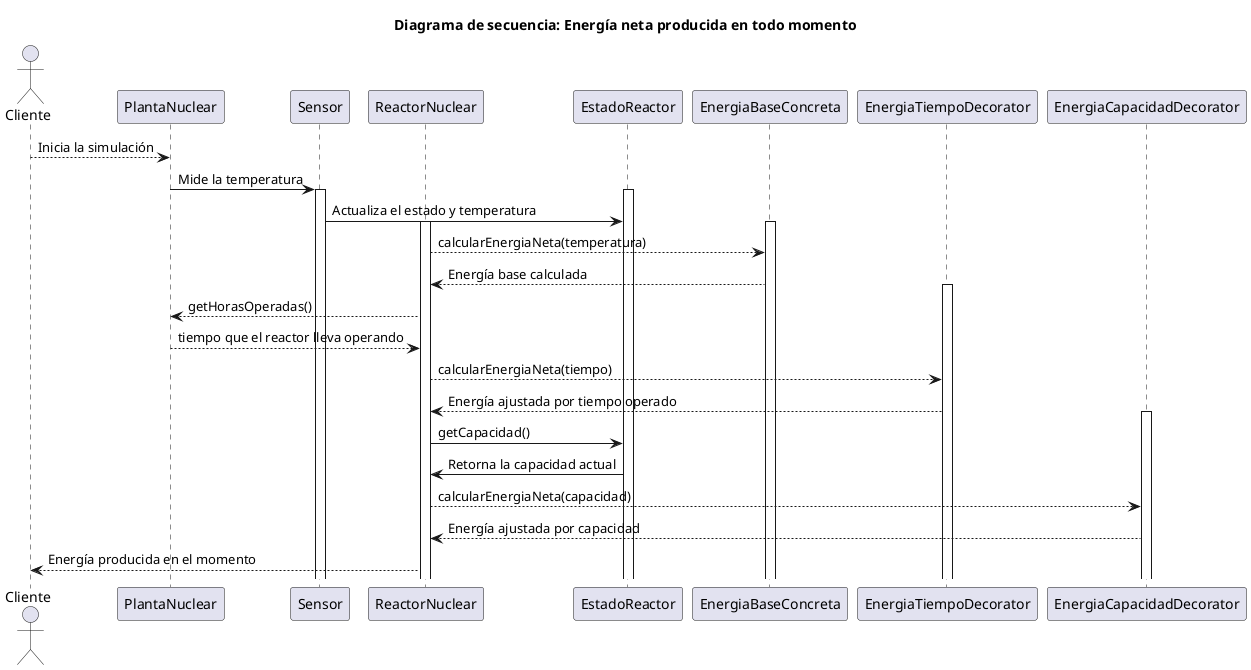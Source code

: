 @startuml 
title Diagrama de secuencia: Energía neta producida en todo momento

actor Cliente
participant PlantaNuclear
participant Sensor
participant ReactorNuclear
participant EstadoReactor
participant EnergiaBaseConcreta
participant EnergiaTiempoDecorator
participant EnergiaCapacidadDecorator

Cliente --> PlantaNuclear: Inicia la simulación
PlantaNuclear -> Sensor: Mide la temperatura

activate Sensor
activate EstadoReactor
Sensor -> EstadoReactor: Actualiza el estado y temperatura

activate ReactorNuclear
activate EnergiaBaseConcreta
ReactorNuclear --> EnergiaBaseConcreta: calcularEnergiaNeta(temperatura)
EnergiaBaseConcreta --> ReactorNuclear: Energía base calculada

activate EnergiaTiempoDecorator
ReactorNuclear --> PlantaNuclear: getHorasOperadas()
PlantaNuclear --> ReactorNuclear: tiempo que el reactor lleva operando
ReactorNuclear --> EnergiaTiempoDecorator: calcularEnergiaNeta(tiempo)
EnergiaTiempoDecorator --> ReactorNuclear: Energía ajustada por tiempo operado


activate EnergiaCapacidadDecorator
ReactorNuclear -> EstadoReactor: getCapacidad()
EstadoReactor -> ReactorNuclear: Retorna la capacidad actual
ReactorNuclear --> EnergiaCapacidadDecorator: calcularEnergiaNeta(capacidad)
EnergiaCapacidadDecorator --> ReactorNuclear: Energía ajustada por capacidad

ReactorNuclear --> Cliente: Energía producida en el momento

@enduml